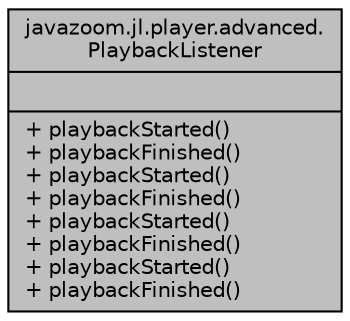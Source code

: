 digraph "javazoom.jl.player.advanced.PlaybackListener"
{
 // LATEX_PDF_SIZE
  edge [fontname="Helvetica",fontsize="10",labelfontname="Helvetica",labelfontsize="10"];
  node [fontname="Helvetica",fontsize="10",shape=record];
  Node1 [label="{javazoom.jl.player.advanced.\lPlaybackListener\n||+ playbackStarted()\l+ playbackFinished()\l+ playbackStarted()\l+ playbackFinished()\l+ playbackStarted()\l+ playbackFinished()\l+ playbackStarted()\l+ playbackFinished()\l}",height=0.2,width=0.4,color="black", fillcolor="grey75", style="filled", fontcolor="black",tooltip=" "];
}
